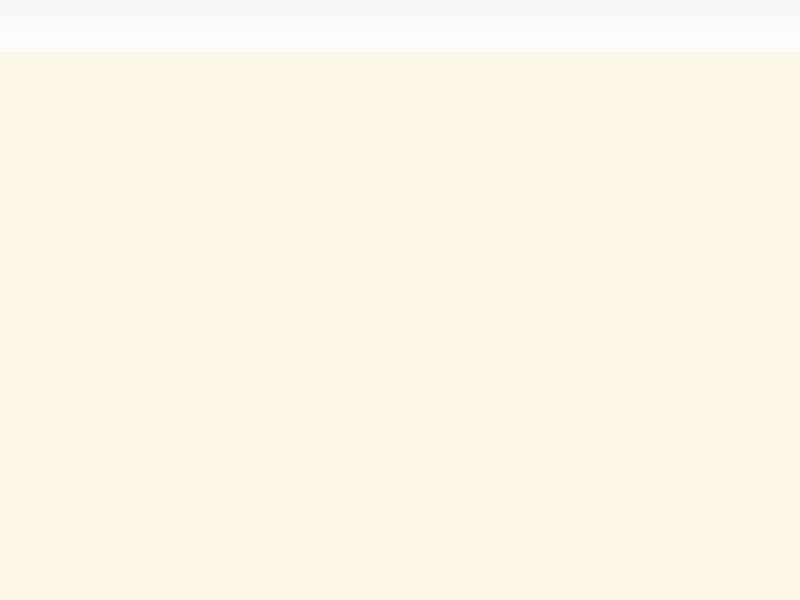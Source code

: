 // POV-Ray 3.6/3.7 Scene File "HF_by_function_32.pov"
// author: Friedrich A. Lohmueller, Oct-2008/Aug-2009/Jan-2011
// email: Friedrich.Lohmueller_at_t-online.de 
// homepage: http://www.f-lohmueller.de
//--------------------------------------------------------------------------
#version 3.6; // 3.7;
global_settings{ assumed_gamma 1.0 }
#default{ finish{ ambient 0.1 diffuse 0.9 }} 
//--------------------------------------------------------------------------
#include "colors.inc"
#include "textures.inc"
#include "glass.inc"
#include "metals.inc"
#include "golds.inc"
#include "stones.inc"
#include "woods.inc"
#include "shapes.inc"
#include "shapes2.inc"
#include "functions.inc"
#include "math.inc"
#include "transforms.inc"
//-------------------------------------------------------------------------------------------------------<<<<
#declare Camera_Position =  < 1.70, 0.30,-0.70> ; 
#declare Camera_look_at  =  < 0.62, 0.05, 0.35> ;                   
#declare Camera_Angle    =  30 ; // in degrees
//--------------------------------------------------------------------------------------------------------<<<<

camera{ /*ultra_wide_angle*/   
        location  Camera_Position
        right     x*image_width/image_height
        angle Camera_Angle   
        look_at   Camera_look_at
      }
//------------------------------------------------------------------------
//------------------------------------------------------------------------
// sun -------------------------------------------------------------------
light_source{<500,1500,-2500> color White*0.8}           // sun light
light_source{ Camera_Position  color rgb<0.9,0.9,1>*0.1}  // flash light

// sky -------------------------------------------------------------------
sky_sphere{ pigment{ gradient <0,1,0>
                     color_map{ [0   color rgb<1,1,1>         ]//White
                                [0.2 color rgb<0.14,0.14,0.56>*0.7]//~Navy
                                [0.8 color rgb<0.14,0.14,0.56>*0.7]//~Navy
                                [1.0 color rgb<1,1,1>         ]//White
                              }
                     scale 2 }
           } // end of sky_sphere 
//------------------------------------------------------------------------
 
fog { fog_type   2
      distance   10
      color      rgb<1,0.95,0.8>  
      fog_offset 0.1
      fog_alt    0.2
      turbulence 1.8
    }
 
//--------------------------------------------------------------------------
//---------------------------- objects in scene ----------------------------
//--------------------------------------------------------------------------

#declare HF_Res_X = 1024; // number of points in x
#declare HF_Res_Z = 1024; // number of points in z
 
#declare SF = 
function {
   pigment { 
   boxed 
     color_map {
       [0.0, color 0.0 ]
       [0.5, color 0.8 ]
       [1.0, color 1.0 ]
     } // end color_map
    scale <0.5,1,0.5>
    translate<0.5,0,0.5>
   } // end pigment
 } // end function
    
#declare HF_Function   =  
   function(x, y, z)
  { 1+f_snoise3d(x*10,y*10,z*10)*0.30   * SF(x,y,z).gray }

#declare HF_Amplitude    = 0.5;
#declare D = 0.00001; // just a little bit! 


union{ 

intersection{
  height_field{
    function HF_Res_X, HF_Res_Z { HF_Function(x,0,y) * HF_Amplitude }
    // smooth
    //  water_level 0 
    translate<0,D-0.4 ,0>
  } // end HF
  box{ <D,-0.10,D>,<1-D,0.2-D,1-D>
  } // end box
  translate<0,-0.10,0>
 } // end intersection



difference{ // ground with hole 
plane { <0,1,0>, 0 }    
box{ <D,-0.10,D>,<1-D,0.2-D,1-D>}
}

 scale<1,1,1> 
 translate<0,0,0>
 texture { pigment{ color rgb <1.00,0.95,0.8>}
           normal { bumps 0.75 scale 0.0025  }
           finish { phong 0.1 } 
         } 
} // end union -----------------------------------------------



